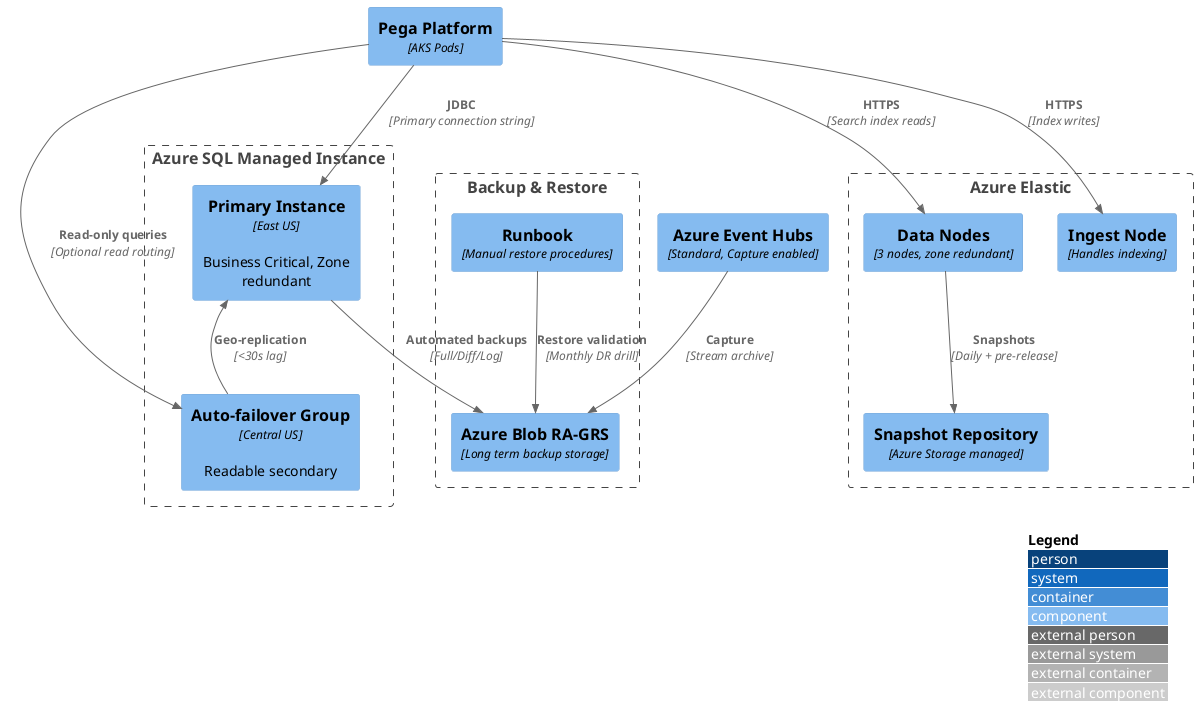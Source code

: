 @startuml
!include <C4/C4_Component>

LAYOUT_WITH_LEGEND()

Boundary(sqlMi, "Azure SQL Managed Instance") {
    Component(primaryMi, "Primary Instance", "East US", "Business Critical, Zone redundant")
    Component(secondaryMi, "Auto-failover Group", "Central US", "Readable secondary")
}

Boundary(backups, "Backup & Restore") {
    Component(backupStorage, "Azure Blob RA-GRS", "Long term backup storage")
    Component(dbaRunbook, "Runbook", "Manual restore procedures")
}

Boundary(elasticCluster, "Azure Elastic") {
    Component(dataNodes, "Data Nodes", "3 nodes, zone redundant")
    Component(ingestNode, "Ingest Node", "Handles indexing")
    Component(snapshotRepo, "Snapshot Repository", "Azure Storage managed")
}

Component(appLayer, "Pega Platform", "AKS Pods")
Component(eventHub, "Azure Event Hubs", "Standard, Capture enabled")

Rel(appLayer, primaryMi, "JDBC", "Primary connection string")
Rel(appLayer, secondaryMi, "Read-only queries", "Optional read routing")
Rel(primaryMi, backupStorage, "Automated backups", "Full/Diff/Log")
Rel(dbaRunbook, backupStorage, "Restore validation", "Monthly DR drill")
Rel(appLayer, dataNodes, "HTTPS", "Search index reads")
Rel(appLayer, ingestNode, "HTTPS", "Index writes")
Rel(dataNodes, snapshotRepo, "Snapshots", "Daily + pre-release")
Rel(eventHub, backupStorage, "Capture", "Stream archive")

Rel_Back(primaryMi, secondaryMi, "Geo-replication", "<30s lag")
@enduml
